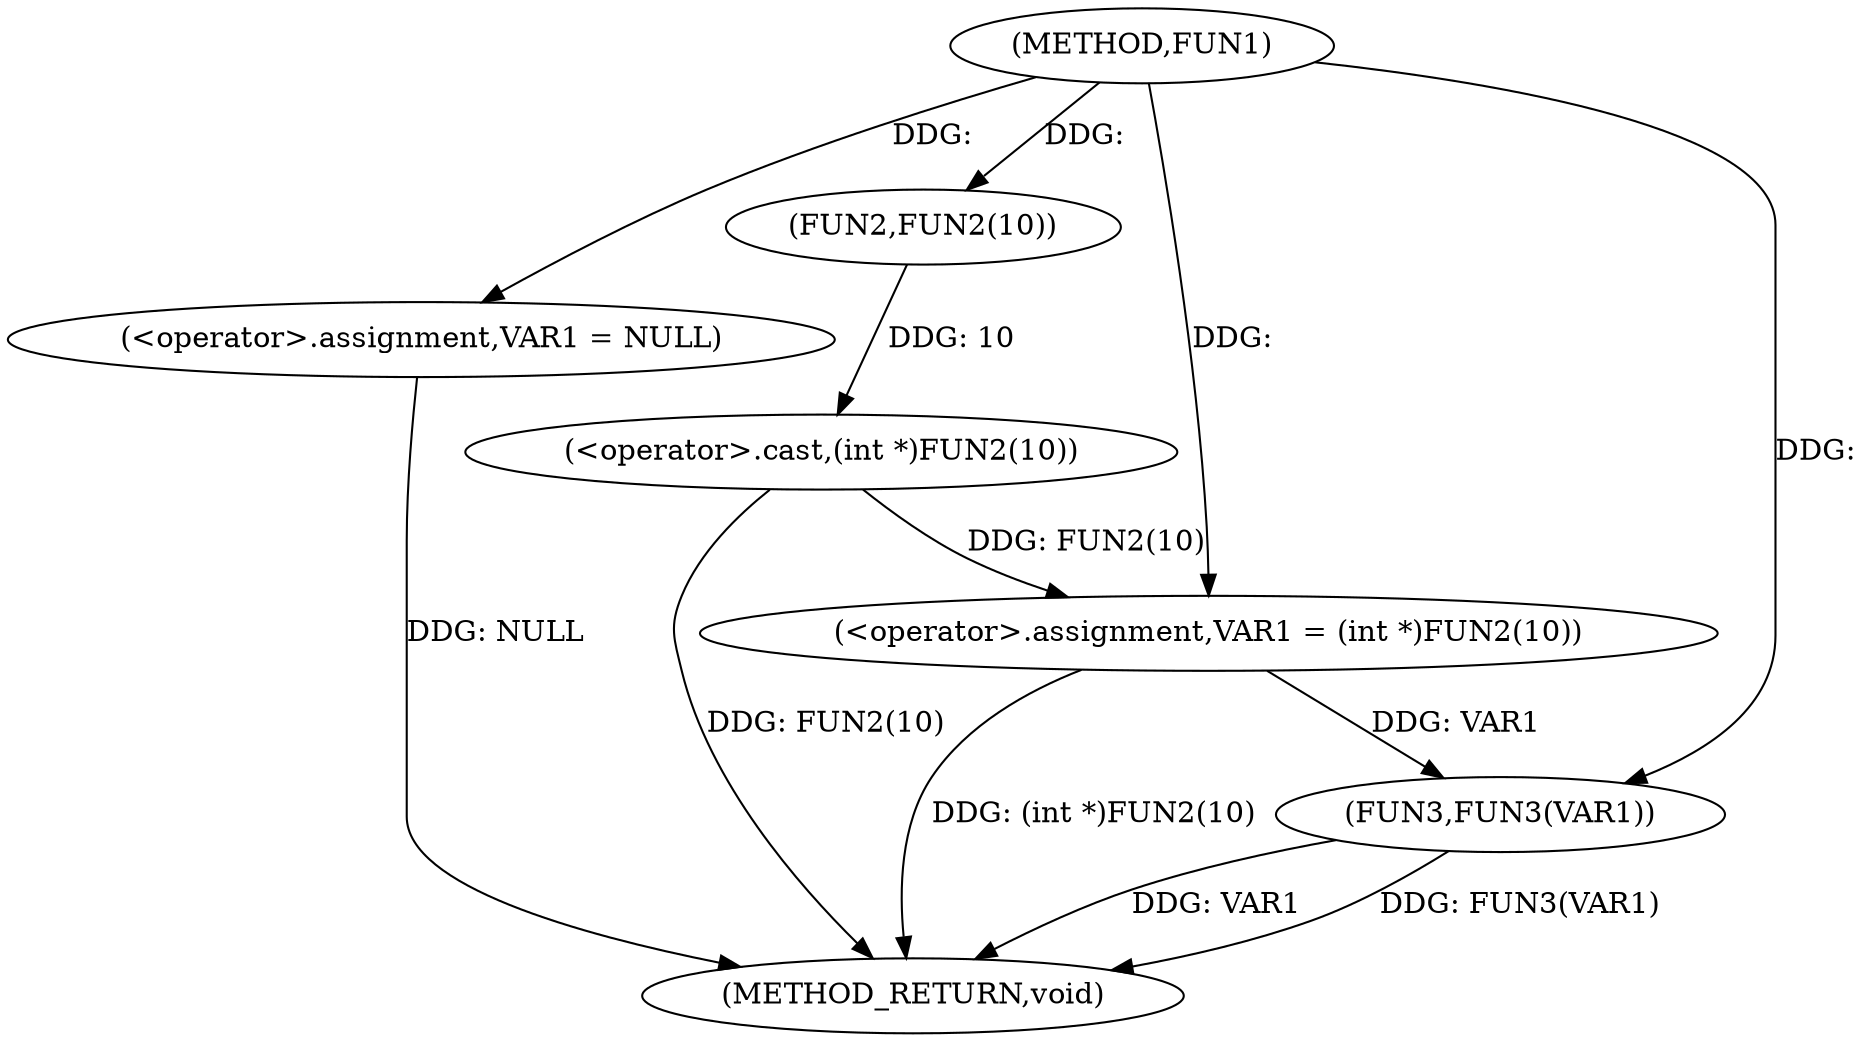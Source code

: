 digraph FUN1 {  
"1000100" [label = "(METHOD,FUN1)" ]
"1000114" [label = "(METHOD_RETURN,void)" ]
"1000103" [label = "(<operator>.assignment,VAR1 = NULL)" ]
"1000106" [label = "(<operator>.assignment,VAR1 = (int *)FUN2(10))" ]
"1000108" [label = "(<operator>.cast,(int *)FUN2(10))" ]
"1000110" [label = "(FUN2,FUN2(10))" ]
"1000112" [label = "(FUN3,FUN3(VAR1))" ]
  "1000106" -> "1000114"  [ label = "DDG: (int *)FUN2(10)"] 
  "1000103" -> "1000114"  [ label = "DDG: NULL"] 
  "1000112" -> "1000114"  [ label = "DDG: FUN3(VAR1)"] 
  "1000112" -> "1000114"  [ label = "DDG: VAR1"] 
  "1000108" -> "1000114"  [ label = "DDG: FUN2(10)"] 
  "1000100" -> "1000103"  [ label = "DDG: "] 
  "1000108" -> "1000106"  [ label = "DDG: FUN2(10)"] 
  "1000100" -> "1000106"  [ label = "DDG: "] 
  "1000110" -> "1000108"  [ label = "DDG: 10"] 
  "1000100" -> "1000110"  [ label = "DDG: "] 
  "1000106" -> "1000112"  [ label = "DDG: VAR1"] 
  "1000100" -> "1000112"  [ label = "DDG: "] 
}
